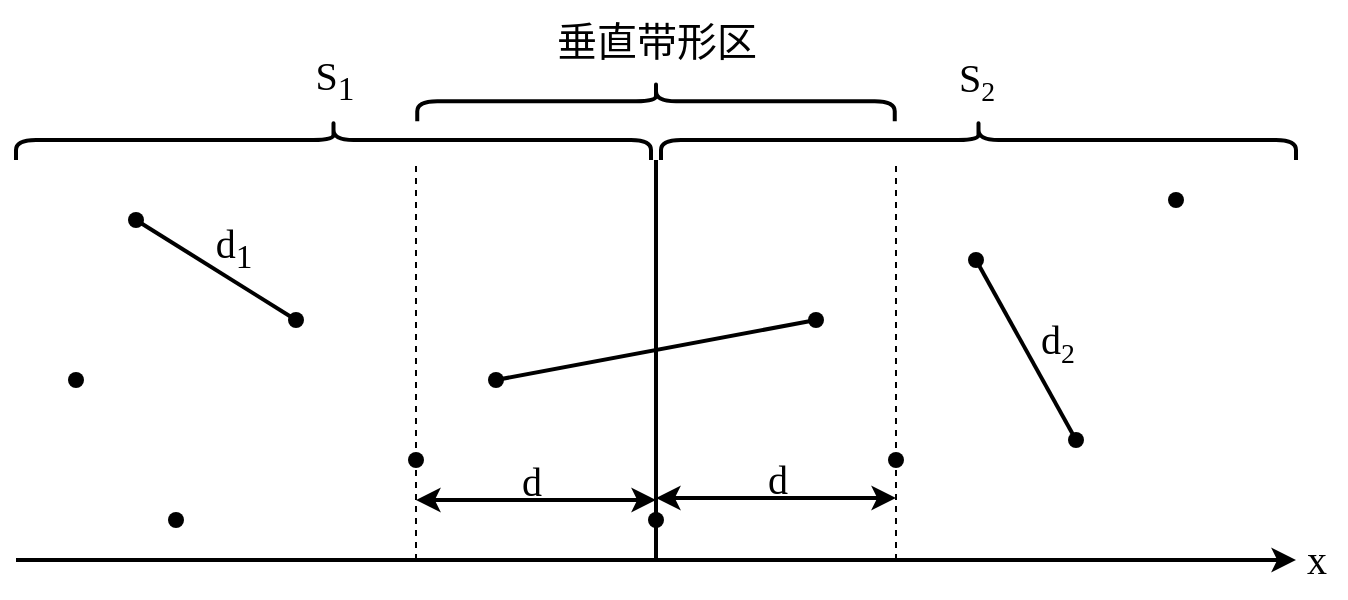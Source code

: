 <mxfile version="23.0.2" type="device">
  <diagram id="HCEpaZUpJWZ4N5DwZ5oD" name="第 1 页">
    <mxGraphModel dx="774" dy="498" grid="1" gridSize="10" guides="1" tooltips="1" connect="1" arrows="1" fold="1" page="1" pageScale="1" pageWidth="827" pageHeight="1169" math="0" shadow="0">
      <root>
        <mxCell id="0" />
        <mxCell id="1" parent="0" />
        <mxCell id="p-2lwII1HiTsq76X7f7h-1" value="" style="endArrow=classic;html=1;rounded=0;strokeWidth=2;" edge="1" parent="1">
          <mxGeometry width="50" height="50" relative="1" as="geometry">
            <mxPoint x="80" y="440" as="sourcePoint" />
            <mxPoint x="720" y="440" as="targetPoint" />
          </mxGeometry>
        </mxCell>
        <mxCell id="p-2lwII1HiTsq76X7f7h-2" value="" style="endArrow=none;html=1;rounded=0;strokeWidth=2;" edge="1" parent="1" source="p-2lwII1HiTsq76X7f7h-6">
          <mxGeometry width="50" height="50" relative="1" as="geometry">
            <mxPoint x="400" y="440" as="sourcePoint" />
            <mxPoint x="400" y="240" as="targetPoint" />
          </mxGeometry>
        </mxCell>
        <mxCell id="p-2lwII1HiTsq76X7f7h-3" value="" style="endArrow=none;dashed=1;html=1;rounded=0;" edge="1" parent="1" source="p-2lwII1HiTsq76X7f7h-8">
          <mxGeometry width="50" height="50" relative="1" as="geometry">
            <mxPoint x="280" y="440" as="sourcePoint" />
            <mxPoint x="280" y="240" as="targetPoint" />
          </mxGeometry>
        </mxCell>
        <mxCell id="p-2lwII1HiTsq76X7f7h-4" value="" style="endArrow=none;dashed=1;html=1;rounded=0;" edge="1" parent="1" source="p-2lwII1HiTsq76X7f7h-10">
          <mxGeometry width="50" height="50" relative="1" as="geometry">
            <mxPoint x="520" y="440" as="sourcePoint" />
            <mxPoint x="520" y="240" as="targetPoint" />
          </mxGeometry>
        </mxCell>
        <mxCell id="p-2lwII1HiTsq76X7f7h-5" value="" style="endArrow=none;html=1;rounded=0;strokeWidth=2;" edge="1" parent="1" target="p-2lwII1HiTsq76X7f7h-6">
          <mxGeometry width="50" height="50" relative="1" as="geometry">
            <mxPoint x="400" y="440" as="sourcePoint" />
            <mxPoint x="400" y="240" as="targetPoint" />
          </mxGeometry>
        </mxCell>
        <mxCell id="p-2lwII1HiTsq76X7f7h-6" value="" style="shape=waypoint;sketch=0;fillStyle=solid;size=6;pointerEvents=1;points=[];fillColor=none;resizable=0;rotatable=0;perimeter=centerPerimeter;snapToPoint=1;strokeWidth=2;" vertex="1" parent="1">
          <mxGeometry x="390" y="410" width="20" height="20" as="geometry" />
        </mxCell>
        <mxCell id="p-2lwII1HiTsq76X7f7h-7" value="" style="endArrow=none;dashed=1;html=1;rounded=0;" edge="1" parent="1" target="p-2lwII1HiTsq76X7f7h-8">
          <mxGeometry width="50" height="50" relative="1" as="geometry">
            <mxPoint x="280" y="440" as="sourcePoint" />
            <mxPoint x="280" y="240" as="targetPoint" />
          </mxGeometry>
        </mxCell>
        <mxCell id="p-2lwII1HiTsq76X7f7h-8" value="" style="shape=waypoint;sketch=0;fillStyle=solid;size=6;pointerEvents=1;points=[];fillColor=none;resizable=0;rotatable=0;perimeter=centerPerimeter;snapToPoint=1;strokeWidth=2;" vertex="1" parent="1">
          <mxGeometry x="270" y="380" width="20" height="20" as="geometry" />
        </mxCell>
        <mxCell id="p-2lwII1HiTsq76X7f7h-9" value="" style="endArrow=none;dashed=1;html=1;rounded=0;" edge="1" parent="1" target="p-2lwII1HiTsq76X7f7h-10">
          <mxGeometry width="50" height="50" relative="1" as="geometry">
            <mxPoint x="520" y="440" as="sourcePoint" />
            <mxPoint x="520" y="240" as="targetPoint" />
          </mxGeometry>
        </mxCell>
        <mxCell id="p-2lwII1HiTsq76X7f7h-10" value="" style="shape=waypoint;sketch=0;fillStyle=solid;size=6;pointerEvents=1;points=[];fillColor=none;resizable=0;rotatable=0;perimeter=centerPerimeter;snapToPoint=1;strokeWidth=2;" vertex="1" parent="1">
          <mxGeometry x="510" y="380" width="20" height="20" as="geometry" />
        </mxCell>
        <mxCell id="p-2lwII1HiTsq76X7f7h-11" value="" style="shape=waypoint;sketch=0;fillStyle=solid;size=6;pointerEvents=1;points=[];fillColor=none;resizable=0;rotatable=0;perimeter=centerPerimeter;snapToPoint=1;strokeWidth=2;" vertex="1" parent="1">
          <mxGeometry x="310" y="340" width="20" height="20" as="geometry" />
        </mxCell>
        <mxCell id="p-2lwII1HiTsq76X7f7h-12" value="" style="shape=waypoint;sketch=0;fillStyle=solid;size=6;pointerEvents=1;points=[];fillColor=none;resizable=0;rotatable=0;perimeter=centerPerimeter;snapToPoint=1;strokeWidth=2;" vertex="1" parent="1">
          <mxGeometry x="470" y="310" width="20" height="20" as="geometry" />
        </mxCell>
        <mxCell id="p-2lwII1HiTsq76X7f7h-13" value="" style="endArrow=none;html=1;rounded=0;exitX=0.75;exitY=0.9;exitDx=0;exitDy=0;exitPerimeter=0;entryX=0.3;entryY=0.6;entryDx=0;entryDy=0;entryPerimeter=0;strokeWidth=2;" edge="1" parent="1" source="p-2lwII1HiTsq76X7f7h-11" target="p-2lwII1HiTsq76X7f7h-12">
          <mxGeometry width="50" height="50" relative="1" as="geometry">
            <mxPoint x="370" y="390" as="sourcePoint" />
            <mxPoint x="420" y="340" as="targetPoint" />
          </mxGeometry>
        </mxCell>
        <mxCell id="p-2lwII1HiTsq76X7f7h-14" value="" style="endArrow=classic;startArrow=classic;html=1;rounded=0;strokeWidth=2;" edge="1" parent="1">
          <mxGeometry width="50" height="50" relative="1" as="geometry">
            <mxPoint x="280" y="410" as="sourcePoint" />
            <mxPoint x="400" y="410" as="targetPoint" />
          </mxGeometry>
        </mxCell>
        <mxCell id="p-2lwII1HiTsq76X7f7h-15" value="" style="endArrow=classic;startArrow=classic;html=1;rounded=0;strokeWidth=2;" edge="1" parent="1">
          <mxGeometry width="50" height="50" relative="1" as="geometry">
            <mxPoint x="400" y="409" as="sourcePoint" />
            <mxPoint x="520" y="409" as="targetPoint" />
            <Array as="points">
              <mxPoint x="460" y="409" />
            </Array>
          </mxGeometry>
        </mxCell>
        <mxCell id="p-2lwII1HiTsq76X7f7h-16" value="" style="shape=waypoint;sketch=0;fillStyle=solid;size=6;pointerEvents=1;points=[];fillColor=none;resizable=0;rotatable=0;perimeter=centerPerimeter;snapToPoint=1;strokeWidth=2;" vertex="1" parent="1">
          <mxGeometry x="150" y="410" width="20" height="20" as="geometry" />
        </mxCell>
        <mxCell id="p-2lwII1HiTsq76X7f7h-17" value="" style="shape=waypoint;sketch=0;fillStyle=solid;size=6;pointerEvents=1;points=[];fillColor=none;resizable=0;rotatable=0;perimeter=centerPerimeter;snapToPoint=1;strokeWidth=2;" vertex="1" parent="1">
          <mxGeometry x="100" y="340" width="20" height="20" as="geometry" />
        </mxCell>
        <mxCell id="p-2lwII1HiTsq76X7f7h-18" value="" style="shape=waypoint;sketch=0;fillStyle=solid;size=6;pointerEvents=1;points=[];fillColor=none;resizable=0;rotatable=0;perimeter=centerPerimeter;snapToPoint=1;strokeWidth=2;" vertex="1" parent="1">
          <mxGeometry x="130" y="260" width="20" height="20" as="geometry" />
        </mxCell>
        <mxCell id="p-2lwII1HiTsq76X7f7h-19" value="" style="shape=waypoint;sketch=0;fillStyle=solid;size=6;pointerEvents=1;points=[];fillColor=none;resizable=0;rotatable=0;perimeter=centerPerimeter;snapToPoint=1;strokeWidth=2;" vertex="1" parent="1">
          <mxGeometry x="210" y="310" width="20" height="20" as="geometry" />
        </mxCell>
        <mxCell id="p-2lwII1HiTsq76X7f7h-20" value="" style="endArrow=none;html=1;rounded=0;exitX=0.475;exitY=0.975;exitDx=0;exitDy=0;exitPerimeter=0;entryX=0.2;entryY=-0.225;entryDx=0;entryDy=0;entryPerimeter=0;strokeWidth=2;" edge="1" parent="1" source="p-2lwII1HiTsq76X7f7h-18" target="p-2lwII1HiTsq76X7f7h-19">
          <mxGeometry width="50" height="50" relative="1" as="geometry">
            <mxPoint x="180" y="290" as="sourcePoint" />
            <mxPoint x="230" y="240" as="targetPoint" />
          </mxGeometry>
        </mxCell>
        <mxCell id="p-2lwII1HiTsq76X7f7h-21" value="" style="shape=waypoint;sketch=0;fillStyle=solid;size=6;pointerEvents=1;points=[];fillColor=none;resizable=0;rotatable=0;perimeter=centerPerimeter;snapToPoint=1;strokeWidth=2;" vertex="1" parent="1">
          <mxGeometry x="550" y="280" width="20" height="20" as="geometry" />
        </mxCell>
        <mxCell id="p-2lwII1HiTsq76X7f7h-22" value="" style="endArrow=none;html=1;rounded=0;exitDx=0;exitDy=0;exitPerimeter=0;strokeWidth=2;" edge="1" parent="1" source="p-2lwII1HiTsq76X7f7h-24">
          <mxGeometry width="50" height="50" relative="1" as="geometry">
            <mxPoint x="600" y="310" as="sourcePoint" />
            <mxPoint x="610" y="380" as="targetPoint" />
          </mxGeometry>
        </mxCell>
        <mxCell id="p-2lwII1HiTsq76X7f7h-23" value="" style="endArrow=none;html=1;rounded=0;exitX=0.475;exitY=0.975;exitDx=0;exitDy=0;exitPerimeter=0;strokeWidth=2;" edge="1" parent="1" source="p-2lwII1HiTsq76X7f7h-21" target="p-2lwII1HiTsq76X7f7h-24">
          <mxGeometry width="50" height="50" relative="1" as="geometry">
            <mxPoint x="560" y="290" as="sourcePoint" />
            <mxPoint x="610" y="380" as="targetPoint" />
          </mxGeometry>
        </mxCell>
        <mxCell id="p-2lwII1HiTsq76X7f7h-24" value="" style="shape=waypoint;sketch=0;fillStyle=solid;size=6;pointerEvents=1;points=[];fillColor=none;resizable=0;rotatable=0;perimeter=centerPerimeter;snapToPoint=1;strokeWidth=2;" vertex="1" parent="1">
          <mxGeometry x="600" y="370" width="20" height="20" as="geometry" />
        </mxCell>
        <mxCell id="p-2lwII1HiTsq76X7f7h-25" value="" style="shape=waypoint;sketch=0;fillStyle=solid;size=6;pointerEvents=1;points=[];fillColor=none;resizable=0;rotatable=0;perimeter=centerPerimeter;snapToPoint=1;strokeWidth=2;" vertex="1" parent="1">
          <mxGeometry x="650" y="250" width="20" height="20" as="geometry" />
        </mxCell>
        <mxCell id="p-2lwII1HiTsq76X7f7h-26" value="" style="shape=curlyBracket;whiteSpace=wrap;html=1;rounded=1;labelPosition=left;verticalLabelPosition=middle;align=right;verticalAlign=middle;rotation=90;strokeWidth=2;" vertex="1" parent="1">
          <mxGeometry x="228.75" y="71.25" width="20" height="317.5" as="geometry" />
        </mxCell>
        <mxCell id="p-2lwII1HiTsq76X7f7h-27" value="" style="shape=curlyBracket;whiteSpace=wrap;html=1;rounded=1;labelPosition=left;verticalLabelPosition=middle;align=right;verticalAlign=middle;rotation=90;strokeWidth=2;" vertex="1" parent="1">
          <mxGeometry x="551.25" y="71.25" width="20" height="317.5" as="geometry" />
        </mxCell>
        <mxCell id="p-2lwII1HiTsq76X7f7h-28" value="&lt;font style=&quot;font-size: 20px;&quot; face=&quot;Times New Roman&quot;&gt;S&lt;sub&gt;1&lt;/sub&gt;&lt;/font&gt;" style="text;html=1;align=center;verticalAlign=middle;resizable=0;points=[];autosize=1;strokeColor=none;fillColor=none;" vertex="1" parent="1">
          <mxGeometry x="218.75" y="180" width="40" height="40" as="geometry" />
        </mxCell>
        <mxCell id="p-2lwII1HiTsq76X7f7h-29" value="&lt;font style=&quot;font-size: 20px;&quot; face=&quot;Times New Roman&quot;&gt;S&lt;/font&gt;&lt;font style=&quot;font-size: 16.667px;&quot; face=&quot;Times New Roman&quot;&gt;&lt;sub&gt;2&lt;/sub&gt;&lt;/font&gt;" style="text;html=1;align=center;verticalAlign=middle;resizable=0;points=[];autosize=1;strokeColor=none;fillColor=none;" vertex="1" parent="1">
          <mxGeometry x="540" y="180" width="40" height="40" as="geometry" />
        </mxCell>
        <mxCell id="p-2lwII1HiTsq76X7f7h-30" value="" style="shape=curlyBracket;whiteSpace=wrap;html=1;rounded=1;labelPosition=left;verticalLabelPosition=middle;align=right;verticalAlign=middle;rotation=90;strokeWidth=2;" vertex="1" parent="1">
          <mxGeometry x="390" y="91.25" width="20" height="238.75" as="geometry" />
        </mxCell>
        <mxCell id="p-2lwII1HiTsq76X7f7h-31" value="&lt;font face=&quot;Times New Roman&quot;&gt;&lt;span style=&quot;font-size: 20px;&quot;&gt;垂直带形区&lt;/span&gt;&lt;/font&gt;" style="text;html=1;align=center;verticalAlign=middle;resizable=0;points=[];autosize=1;strokeColor=none;fillColor=none;" vertex="1" parent="1">
          <mxGeometry x="340" y="160" width="120" height="40" as="geometry" />
        </mxCell>
        <mxCell id="p-2lwII1HiTsq76X7f7h-32" value="&lt;font face=&quot;Times New Roman&quot;&gt;&lt;span style=&quot;font-size: 20px;&quot;&gt;&amp;nbsp;d&lt;/span&gt;&lt;/font&gt;" style="text;html=1;align=center;verticalAlign=middle;resizable=0;points=[];autosize=1;strokeColor=none;fillColor=none;" vertex="1" parent="1">
          <mxGeometry x="315" y="380" width="40" height="40" as="geometry" />
        </mxCell>
        <mxCell id="p-2lwII1HiTsq76X7f7h-33" value="&lt;font face=&quot;Times New Roman&quot;&gt;&lt;span style=&quot;font-size: 20px;&quot;&gt;&amp;nbsp;d&lt;/span&gt;&lt;/font&gt;" style="text;html=1;align=center;verticalAlign=middle;resizable=0;points=[];autosize=1;strokeColor=none;fillColor=none;" vertex="1" parent="1">
          <mxGeometry x="438" y="379" width="40" height="40" as="geometry" />
        </mxCell>
        <mxCell id="p-2lwII1HiTsq76X7f7h-34" value="&lt;font face=&quot;Times New Roman&quot;&gt;&lt;span style=&quot;font-size: 20px;&quot;&gt;&amp;nbsp;d&lt;sub&gt;1&lt;/sub&gt;&lt;/span&gt;&lt;/font&gt;" style="text;html=1;align=center;verticalAlign=middle;resizable=0;points=[];autosize=1;strokeColor=none;fillColor=none;" vertex="1" parent="1">
          <mxGeometry x="160.75" y="264" width="50" height="40" as="geometry" />
        </mxCell>
        <mxCell id="p-2lwII1HiTsq76X7f7h-35" value="&lt;font face=&quot;Times New Roman&quot;&gt;&lt;span style=&quot;font-size: 20px;&quot;&gt;&amp;nbsp;d&lt;/span&gt;&lt;span style=&quot;font-size: 16.667px;&quot;&gt;&lt;sub&gt;2&lt;/sub&gt;&lt;/span&gt;&lt;/font&gt;" style="text;html=1;align=center;verticalAlign=middle;resizable=0;points=[];autosize=1;strokeColor=none;fillColor=none;" vertex="1" parent="1">
          <mxGeometry x="573" y="311" width="50" height="40" as="geometry" />
        </mxCell>
        <mxCell id="p-2lwII1HiTsq76X7f7h-36" value="&lt;font face=&quot;Times New Roman&quot;&gt;&lt;span style=&quot;font-size: 20px;&quot;&gt;x&lt;/span&gt;&lt;/font&gt;" style="text;html=1;align=center;verticalAlign=middle;resizable=0;points=[];autosize=1;strokeColor=none;fillColor=none;" vertex="1" parent="1">
          <mxGeometry x="715" y="419" width="30" height="40" as="geometry" />
        </mxCell>
      </root>
    </mxGraphModel>
  </diagram>
</mxfile>
